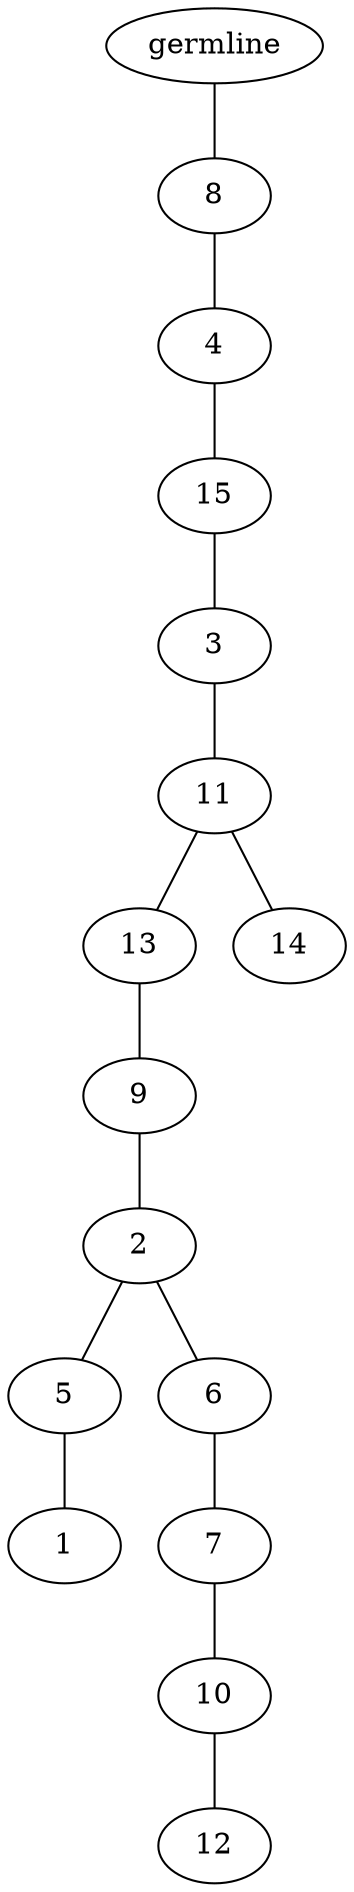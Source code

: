 graph tree {
    "140639531526320" [label="germline"];
    "140639526742336" [label="8"];
    "140639526743632" [label="4"];
    "140639534980064" [label="15"];
    "140639534978528" [label="3"];
    "140639534977280" [label="11"];
    "140639534979248" [label="13"];
    "140639534980352" [label="9"];
    "140639534980112" [label="2"];
    "140639534979152" [label="5"];
    "140639534977712" [label="1"];
    "140639529457888" [label="6"];
    "140639529457840" [label="7"];
    "140639529459136" [label="10"];
    "140639529456496" [label="12"];
    "140639534977472" [label="14"];
    "140639531526320" -- "140639526742336";
    "140639526742336" -- "140639526743632";
    "140639526743632" -- "140639534980064";
    "140639534980064" -- "140639534978528";
    "140639534978528" -- "140639534977280";
    "140639534977280" -- "140639534979248";
    "140639534977280" -- "140639534977472";
    "140639534979248" -- "140639534980352";
    "140639534980352" -- "140639534980112";
    "140639534980112" -- "140639534979152";
    "140639534980112" -- "140639529457888";
    "140639534979152" -- "140639534977712";
    "140639529457888" -- "140639529457840";
    "140639529457840" -- "140639529459136";
    "140639529459136" -- "140639529456496";
}
